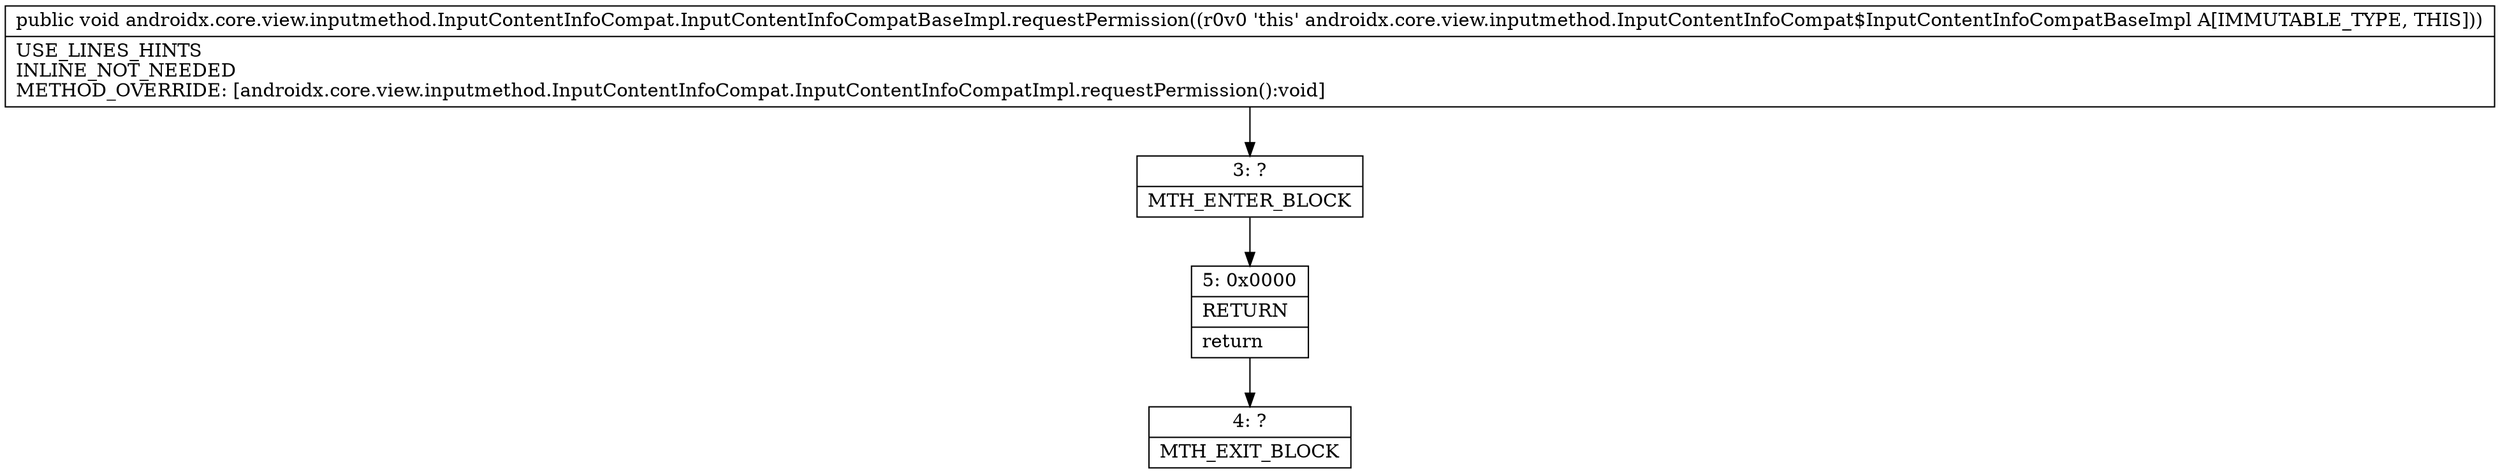 digraph "CFG forandroidx.core.view.inputmethod.InputContentInfoCompat.InputContentInfoCompatBaseImpl.requestPermission()V" {
Node_3 [shape=record,label="{3\:\ ?|MTH_ENTER_BLOCK\l}"];
Node_5 [shape=record,label="{5\:\ 0x0000|RETURN\l|return\l}"];
Node_4 [shape=record,label="{4\:\ ?|MTH_EXIT_BLOCK\l}"];
MethodNode[shape=record,label="{public void androidx.core.view.inputmethod.InputContentInfoCompat.InputContentInfoCompatBaseImpl.requestPermission((r0v0 'this' androidx.core.view.inputmethod.InputContentInfoCompat$InputContentInfoCompatBaseImpl A[IMMUTABLE_TYPE, THIS]))  | USE_LINES_HINTS\lINLINE_NOT_NEEDED\lMETHOD_OVERRIDE: [androidx.core.view.inputmethod.InputContentInfoCompat.InputContentInfoCompatImpl.requestPermission():void]\l}"];
MethodNode -> Node_3;Node_3 -> Node_5;
Node_5 -> Node_4;
}

